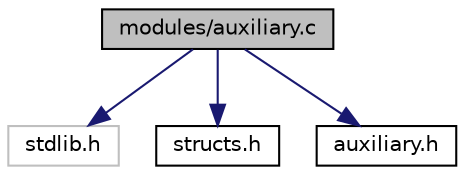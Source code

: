 digraph "modules/auxiliary.c"
{
  edge [fontname="Helvetica",fontsize="10",labelfontname="Helvetica",labelfontsize="10"];
  node [fontname="Helvetica",fontsize="10",shape=record];
  Node0 [label="modules/auxiliary.c",height=0.2,width=0.4,color="black", fillcolor="grey75", style="filled", fontcolor="black"];
  Node0 -> Node1 [color="midnightblue",fontsize="10",style="solid",fontname="Helvetica"];
  Node1 [label="stdlib.h",height=0.2,width=0.4,color="grey75", fillcolor="white", style="filled"];
  Node0 -> Node2 [color="midnightblue",fontsize="10",style="solid",fontname="Helvetica"];
  Node2 [label="structs.h",height=0.2,width=0.4,color="black", fillcolor="white", style="filled",URL="$structs_8h.html",tooltip="Contém as definições das structs. "];
  Node0 -> Node3 [color="midnightblue",fontsize="10",style="solid",fontname="Helvetica"];
  Node3 [label="auxiliary.h",height=0.2,width=0.4,color="black", fillcolor="white", style="filled",URL="$auxiliary_8h.html",tooltip="Contém as assinaturas dos métodos auxiliares. "];
}
